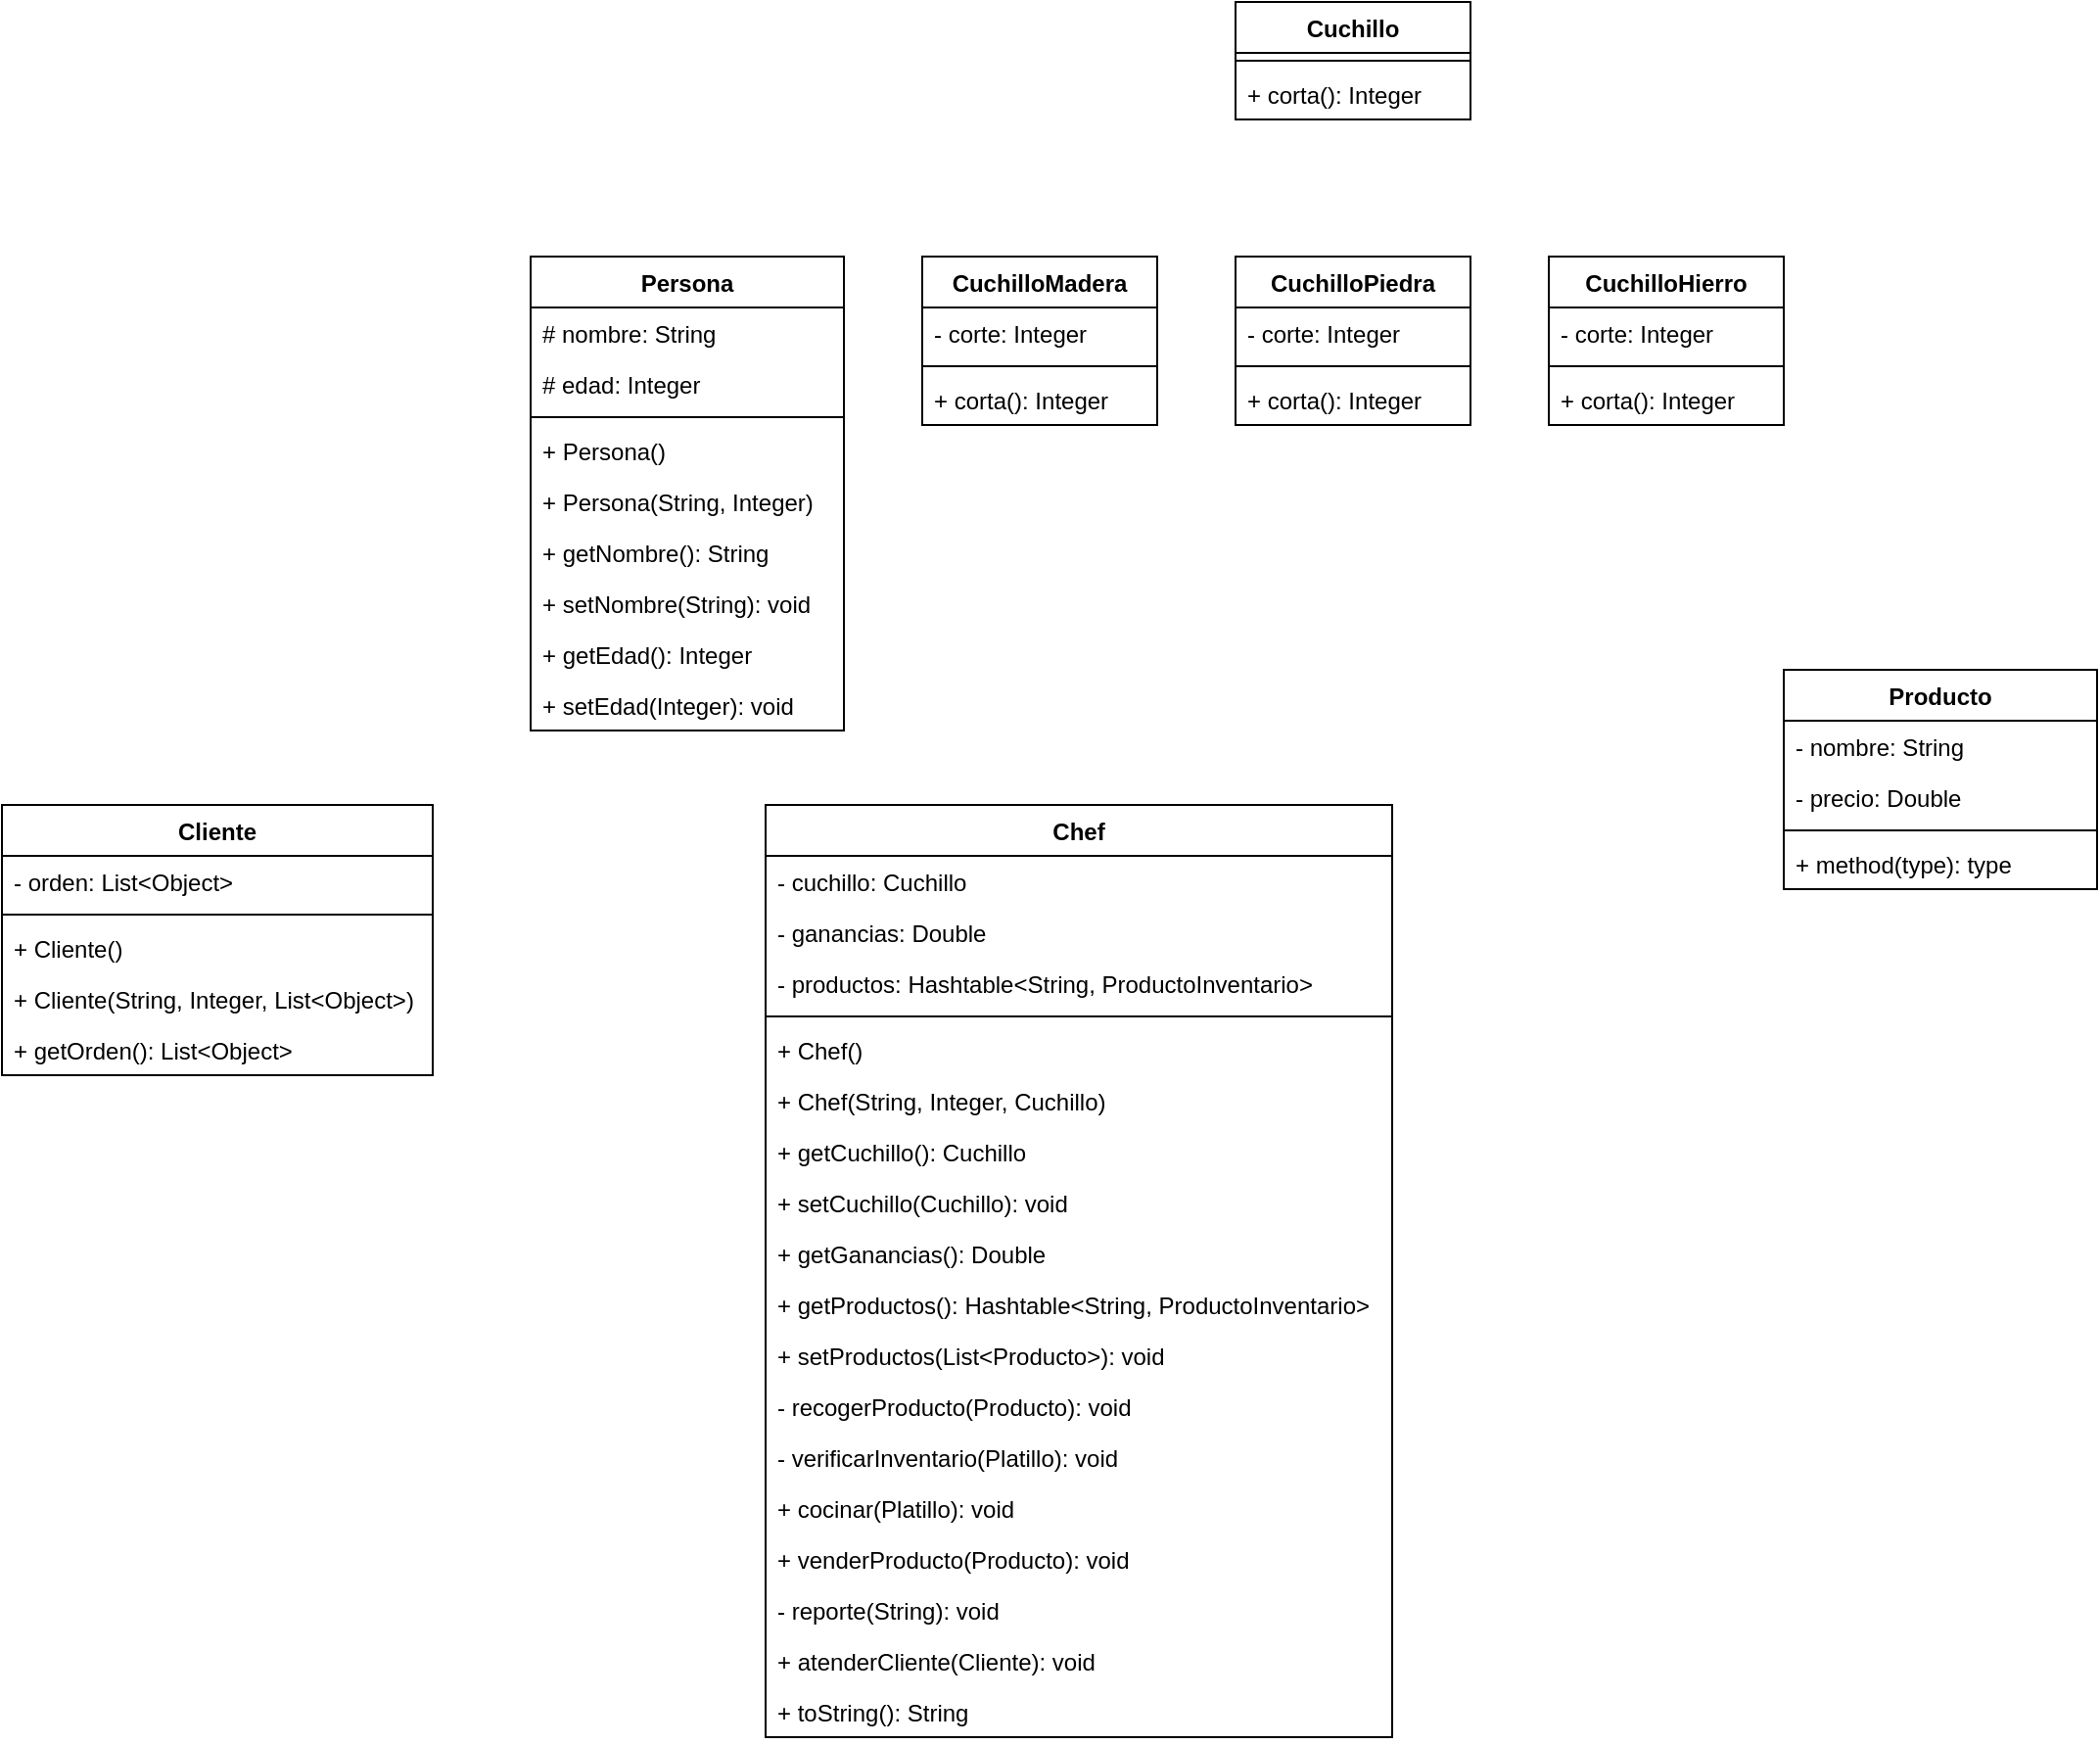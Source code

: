 <mxfile version="21.4.0" type="device">
  <diagram id="3ulpPXlg1GGDrWHCuO66" name="Página-1">
    <mxGraphModel dx="2049" dy="527" grid="1" gridSize="10" guides="1" tooltips="1" connect="1" arrows="1" fold="1" page="1" pageScale="1" pageWidth="1169" pageHeight="827" math="0" shadow="0">
      <root>
        <mxCell id="0" />
        <mxCell id="1" parent="0" />
        <mxCell id="u7yB_plpT5cjssbhAJzO-1" value="Persona" style="swimlane;fontStyle=1;align=center;verticalAlign=top;childLayout=stackLayout;horizontal=1;startSize=26;horizontalStack=0;resizeParent=1;resizeParentMax=0;resizeLast=0;collapsible=1;marginBottom=0;whiteSpace=wrap;html=1;" vertex="1" parent="1">
          <mxGeometry x="200" y="160" width="160" height="242" as="geometry" />
        </mxCell>
        <mxCell id="u7yB_plpT5cjssbhAJzO-2" value="# nombre: String" style="text;strokeColor=none;fillColor=none;align=left;verticalAlign=top;spacingLeft=4;spacingRight=4;overflow=hidden;rotatable=0;points=[[0,0.5],[1,0.5]];portConstraint=eastwest;whiteSpace=wrap;html=1;" vertex="1" parent="u7yB_plpT5cjssbhAJzO-1">
          <mxGeometry y="26" width="160" height="26" as="geometry" />
        </mxCell>
        <mxCell id="u7yB_plpT5cjssbhAJzO-8" value="# edad: Integer" style="text;strokeColor=none;fillColor=none;align=left;verticalAlign=top;spacingLeft=4;spacingRight=4;overflow=hidden;rotatable=0;points=[[0,0.5],[1,0.5]];portConstraint=eastwest;whiteSpace=wrap;html=1;" vertex="1" parent="u7yB_plpT5cjssbhAJzO-1">
          <mxGeometry y="52" width="160" height="26" as="geometry" />
        </mxCell>
        <mxCell id="u7yB_plpT5cjssbhAJzO-3" value="" style="line;strokeWidth=1;fillColor=none;align=left;verticalAlign=middle;spacingTop=-1;spacingLeft=3;spacingRight=3;rotatable=0;labelPosition=right;points=[];portConstraint=eastwest;strokeColor=inherit;" vertex="1" parent="u7yB_plpT5cjssbhAJzO-1">
          <mxGeometry y="78" width="160" height="8" as="geometry" />
        </mxCell>
        <mxCell id="u7yB_plpT5cjssbhAJzO-4" value="+ Persona()" style="text;strokeColor=none;fillColor=none;align=left;verticalAlign=top;spacingLeft=4;spacingRight=4;overflow=hidden;rotatable=0;points=[[0,0.5],[1,0.5]];portConstraint=eastwest;whiteSpace=wrap;html=1;" vertex="1" parent="u7yB_plpT5cjssbhAJzO-1">
          <mxGeometry y="86" width="160" height="26" as="geometry" />
        </mxCell>
        <mxCell id="u7yB_plpT5cjssbhAJzO-5" value="+ Persona(String, Integer)" style="text;strokeColor=none;fillColor=none;align=left;verticalAlign=top;spacingLeft=4;spacingRight=4;overflow=hidden;rotatable=0;points=[[0,0.5],[1,0.5]];portConstraint=eastwest;whiteSpace=wrap;html=1;" vertex="1" parent="u7yB_plpT5cjssbhAJzO-1">
          <mxGeometry y="112" width="160" height="26" as="geometry" />
        </mxCell>
        <mxCell id="u7yB_plpT5cjssbhAJzO-6" value="+ getNombre(): String" style="text;strokeColor=none;fillColor=none;align=left;verticalAlign=top;spacingLeft=4;spacingRight=4;overflow=hidden;rotatable=0;points=[[0,0.5],[1,0.5]];portConstraint=eastwest;whiteSpace=wrap;html=1;" vertex="1" parent="u7yB_plpT5cjssbhAJzO-1">
          <mxGeometry y="138" width="160" height="26" as="geometry" />
        </mxCell>
        <mxCell id="u7yB_plpT5cjssbhAJzO-7" value="+ setNombre(String): void" style="text;strokeColor=none;fillColor=none;align=left;verticalAlign=top;spacingLeft=4;spacingRight=4;overflow=hidden;rotatable=0;points=[[0,0.5],[1,0.5]];portConstraint=eastwest;whiteSpace=wrap;html=1;" vertex="1" parent="u7yB_plpT5cjssbhAJzO-1">
          <mxGeometry y="164" width="160" height="26" as="geometry" />
        </mxCell>
        <mxCell id="u7yB_plpT5cjssbhAJzO-10" value="+ getEdad(): Integer" style="text;strokeColor=none;fillColor=none;align=left;verticalAlign=top;spacingLeft=4;spacingRight=4;overflow=hidden;rotatable=0;points=[[0,0.5],[1,0.5]];portConstraint=eastwest;whiteSpace=wrap;html=1;" vertex="1" parent="u7yB_plpT5cjssbhAJzO-1">
          <mxGeometry y="190" width="160" height="26" as="geometry" />
        </mxCell>
        <mxCell id="u7yB_plpT5cjssbhAJzO-11" value="+ setEdad(Integer): void" style="text;strokeColor=none;fillColor=none;align=left;verticalAlign=top;spacingLeft=4;spacingRight=4;overflow=hidden;rotatable=0;points=[[0,0.5],[1,0.5]];portConstraint=eastwest;whiteSpace=wrap;html=1;" vertex="1" parent="u7yB_plpT5cjssbhAJzO-1">
          <mxGeometry y="216" width="160" height="26" as="geometry" />
        </mxCell>
        <mxCell id="u7yB_plpT5cjssbhAJzO-12" value="Cliente" style="swimlane;fontStyle=1;align=center;verticalAlign=top;childLayout=stackLayout;horizontal=1;startSize=26;horizontalStack=0;resizeParent=1;resizeParentMax=0;resizeLast=0;collapsible=1;marginBottom=0;whiteSpace=wrap;html=1;" vertex="1" parent="1">
          <mxGeometry x="-70" y="440" width="220" height="138" as="geometry" />
        </mxCell>
        <mxCell id="u7yB_plpT5cjssbhAJzO-13" value="- orden: List&amp;lt;Object&amp;gt;" style="text;strokeColor=none;fillColor=none;align=left;verticalAlign=top;spacingLeft=4;spacingRight=4;overflow=hidden;rotatable=0;points=[[0,0.5],[1,0.5]];portConstraint=eastwest;whiteSpace=wrap;html=1;" vertex="1" parent="u7yB_plpT5cjssbhAJzO-12">
          <mxGeometry y="26" width="220" height="26" as="geometry" />
        </mxCell>
        <mxCell id="u7yB_plpT5cjssbhAJzO-15" value="" style="line;strokeWidth=1;fillColor=none;align=left;verticalAlign=middle;spacingTop=-1;spacingLeft=3;spacingRight=3;rotatable=0;labelPosition=right;points=[];portConstraint=eastwest;strokeColor=inherit;" vertex="1" parent="u7yB_plpT5cjssbhAJzO-12">
          <mxGeometry y="52" width="220" height="8" as="geometry" />
        </mxCell>
        <mxCell id="u7yB_plpT5cjssbhAJzO-16" value="+ Cliente()" style="text;strokeColor=none;fillColor=none;align=left;verticalAlign=top;spacingLeft=4;spacingRight=4;overflow=hidden;rotatable=0;points=[[0,0.5],[1,0.5]];portConstraint=eastwest;whiteSpace=wrap;html=1;" vertex="1" parent="u7yB_plpT5cjssbhAJzO-12">
          <mxGeometry y="60" width="220" height="26" as="geometry" />
        </mxCell>
        <mxCell id="u7yB_plpT5cjssbhAJzO-17" value="+ Cliente(String, Integer, List&amp;lt;Object&amp;gt;)" style="text;strokeColor=none;fillColor=none;align=left;verticalAlign=top;spacingLeft=4;spacingRight=4;overflow=hidden;rotatable=0;points=[[0,0.5],[1,0.5]];portConstraint=eastwest;whiteSpace=wrap;html=1;" vertex="1" parent="u7yB_plpT5cjssbhAJzO-12">
          <mxGeometry y="86" width="220" height="26" as="geometry" />
        </mxCell>
        <mxCell id="u7yB_plpT5cjssbhAJzO-18" value="+ getOrden(): List&amp;lt;Object&amp;gt;" style="text;strokeColor=none;fillColor=none;align=left;verticalAlign=top;spacingLeft=4;spacingRight=4;overflow=hidden;rotatable=0;points=[[0,0.5],[1,0.5]];portConstraint=eastwest;whiteSpace=wrap;html=1;" vertex="1" parent="u7yB_plpT5cjssbhAJzO-12">
          <mxGeometry y="112" width="220" height="26" as="geometry" />
        </mxCell>
        <mxCell id="u7yB_plpT5cjssbhAJzO-22" value="Chef" style="swimlane;fontStyle=1;align=center;verticalAlign=top;childLayout=stackLayout;horizontal=1;startSize=26;horizontalStack=0;resizeParent=1;resizeParentMax=0;resizeLast=0;collapsible=1;marginBottom=0;whiteSpace=wrap;html=1;" vertex="1" parent="1">
          <mxGeometry x="320" y="440" width="320" height="476" as="geometry" />
        </mxCell>
        <mxCell id="u7yB_plpT5cjssbhAJzO-23" value="- cuchillo: Cuchillo" style="text;strokeColor=none;fillColor=none;align=left;verticalAlign=top;spacingLeft=4;spacingRight=4;overflow=hidden;rotatable=0;points=[[0,0.5],[1,0.5]];portConstraint=eastwest;whiteSpace=wrap;html=1;" vertex="1" parent="u7yB_plpT5cjssbhAJzO-22">
          <mxGeometry y="26" width="320" height="26" as="geometry" />
        </mxCell>
        <mxCell id="u7yB_plpT5cjssbhAJzO-24" value="- ganancias: Double" style="text;strokeColor=none;fillColor=none;align=left;verticalAlign=top;spacingLeft=4;spacingRight=4;overflow=hidden;rotatable=0;points=[[0,0.5],[1,0.5]];portConstraint=eastwest;whiteSpace=wrap;html=1;" vertex="1" parent="u7yB_plpT5cjssbhAJzO-22">
          <mxGeometry y="52" width="320" height="26" as="geometry" />
        </mxCell>
        <mxCell id="u7yB_plpT5cjssbhAJzO-32" value="- productos: Hashtable&amp;lt;String, ProductoInventario&amp;gt;" style="text;strokeColor=none;fillColor=none;align=left;verticalAlign=top;spacingLeft=4;spacingRight=4;overflow=hidden;rotatable=0;points=[[0,0.5],[1,0.5]];portConstraint=eastwest;whiteSpace=wrap;html=1;" vertex="1" parent="u7yB_plpT5cjssbhAJzO-22">
          <mxGeometry y="78" width="320" height="26" as="geometry" />
        </mxCell>
        <mxCell id="u7yB_plpT5cjssbhAJzO-25" value="" style="line;strokeWidth=1;fillColor=none;align=left;verticalAlign=middle;spacingTop=-1;spacingLeft=3;spacingRight=3;rotatable=0;labelPosition=right;points=[];portConstraint=eastwest;strokeColor=inherit;" vertex="1" parent="u7yB_plpT5cjssbhAJzO-22">
          <mxGeometry y="104" width="320" height="8" as="geometry" />
        </mxCell>
        <mxCell id="u7yB_plpT5cjssbhAJzO-26" value="+ Chef()" style="text;strokeColor=none;fillColor=none;align=left;verticalAlign=top;spacingLeft=4;spacingRight=4;overflow=hidden;rotatable=0;points=[[0,0.5],[1,0.5]];portConstraint=eastwest;whiteSpace=wrap;html=1;" vertex="1" parent="u7yB_plpT5cjssbhAJzO-22">
          <mxGeometry y="112" width="320" height="26" as="geometry" />
        </mxCell>
        <mxCell id="u7yB_plpT5cjssbhAJzO-27" value="+ Chef(String, Integer, Cuchillo)" style="text;strokeColor=none;fillColor=none;align=left;verticalAlign=top;spacingLeft=4;spacingRight=4;overflow=hidden;rotatable=0;points=[[0,0.5],[1,0.5]];portConstraint=eastwest;whiteSpace=wrap;html=1;" vertex="1" parent="u7yB_plpT5cjssbhAJzO-22">
          <mxGeometry y="138" width="320" height="26" as="geometry" />
        </mxCell>
        <mxCell id="u7yB_plpT5cjssbhAJzO-28" value="+ getCuchillo(): Cuchillo" style="text;strokeColor=none;fillColor=none;align=left;verticalAlign=top;spacingLeft=4;spacingRight=4;overflow=hidden;rotatable=0;points=[[0,0.5],[1,0.5]];portConstraint=eastwest;whiteSpace=wrap;html=1;" vertex="1" parent="u7yB_plpT5cjssbhAJzO-22">
          <mxGeometry y="164" width="320" height="26" as="geometry" />
        </mxCell>
        <mxCell id="u7yB_plpT5cjssbhAJzO-29" value="+ setCuchillo(Cuchillo): void" style="text;strokeColor=none;fillColor=none;align=left;verticalAlign=top;spacingLeft=4;spacingRight=4;overflow=hidden;rotatable=0;points=[[0,0.5],[1,0.5]];portConstraint=eastwest;whiteSpace=wrap;html=1;" vertex="1" parent="u7yB_plpT5cjssbhAJzO-22">
          <mxGeometry y="190" width="320" height="26" as="geometry" />
        </mxCell>
        <mxCell id="u7yB_plpT5cjssbhAJzO-30" value="+ getGanancias(): Double" style="text;strokeColor=none;fillColor=none;align=left;verticalAlign=top;spacingLeft=4;spacingRight=4;overflow=hidden;rotatable=0;points=[[0,0.5],[1,0.5]];portConstraint=eastwest;whiteSpace=wrap;html=1;" vertex="1" parent="u7yB_plpT5cjssbhAJzO-22">
          <mxGeometry y="216" width="320" height="26" as="geometry" />
        </mxCell>
        <mxCell id="u7yB_plpT5cjssbhAJzO-31" value="+ getProductos(): Hashtable&amp;lt;String, ProductoInventario&amp;gt;" style="text;strokeColor=none;fillColor=none;align=left;verticalAlign=top;spacingLeft=4;spacingRight=4;overflow=hidden;rotatable=0;points=[[0,0.5],[1,0.5]];portConstraint=eastwest;whiteSpace=wrap;html=1;" vertex="1" parent="u7yB_plpT5cjssbhAJzO-22">
          <mxGeometry y="242" width="320" height="26" as="geometry" />
        </mxCell>
        <mxCell id="u7yB_plpT5cjssbhAJzO-33" value="+ setProductos(List&amp;lt;Producto&amp;gt;): void" style="text;strokeColor=none;fillColor=none;align=left;verticalAlign=top;spacingLeft=4;spacingRight=4;overflow=hidden;rotatable=0;points=[[0,0.5],[1,0.5]];portConstraint=eastwest;whiteSpace=wrap;html=1;" vertex="1" parent="u7yB_plpT5cjssbhAJzO-22">
          <mxGeometry y="268" width="320" height="26" as="geometry" />
        </mxCell>
        <mxCell id="u7yB_plpT5cjssbhAJzO-34" value="- recogerProducto(Producto): void" style="text;strokeColor=none;fillColor=none;align=left;verticalAlign=top;spacingLeft=4;spacingRight=4;overflow=hidden;rotatable=0;points=[[0,0.5],[1,0.5]];portConstraint=eastwest;whiteSpace=wrap;html=1;" vertex="1" parent="u7yB_plpT5cjssbhAJzO-22">
          <mxGeometry y="294" width="320" height="26" as="geometry" />
        </mxCell>
        <mxCell id="u7yB_plpT5cjssbhAJzO-35" value="- verificarInventario(Platillo): void" style="text;strokeColor=none;fillColor=none;align=left;verticalAlign=top;spacingLeft=4;spacingRight=4;overflow=hidden;rotatable=0;points=[[0,0.5],[1,0.5]];portConstraint=eastwest;whiteSpace=wrap;html=1;" vertex="1" parent="u7yB_plpT5cjssbhAJzO-22">
          <mxGeometry y="320" width="320" height="26" as="geometry" />
        </mxCell>
        <mxCell id="u7yB_plpT5cjssbhAJzO-37" value="+ cocinar(Platillo): void" style="text;strokeColor=none;fillColor=none;align=left;verticalAlign=top;spacingLeft=4;spacingRight=4;overflow=hidden;rotatable=0;points=[[0,0.5],[1,0.5]];portConstraint=eastwest;whiteSpace=wrap;html=1;" vertex="1" parent="u7yB_plpT5cjssbhAJzO-22">
          <mxGeometry y="346" width="320" height="26" as="geometry" />
        </mxCell>
        <mxCell id="u7yB_plpT5cjssbhAJzO-53" value="+ venderProducto(Producto): void" style="text;strokeColor=none;fillColor=none;align=left;verticalAlign=top;spacingLeft=4;spacingRight=4;overflow=hidden;rotatable=0;points=[[0,0.5],[1,0.5]];portConstraint=eastwest;whiteSpace=wrap;html=1;" vertex="1" parent="u7yB_plpT5cjssbhAJzO-22">
          <mxGeometry y="372" width="320" height="26" as="geometry" />
        </mxCell>
        <mxCell id="u7yB_plpT5cjssbhAJzO-54" value="- reporte(String): void" style="text;strokeColor=none;fillColor=none;align=left;verticalAlign=top;spacingLeft=4;spacingRight=4;overflow=hidden;rotatable=0;points=[[0,0.5],[1,0.5]];portConstraint=eastwest;whiteSpace=wrap;html=1;" vertex="1" parent="u7yB_plpT5cjssbhAJzO-22">
          <mxGeometry y="398" width="320" height="26" as="geometry" />
        </mxCell>
        <mxCell id="u7yB_plpT5cjssbhAJzO-55" value="+ atenderCliente(Cliente): void" style="text;strokeColor=none;fillColor=none;align=left;verticalAlign=top;spacingLeft=4;spacingRight=4;overflow=hidden;rotatable=0;points=[[0,0.5],[1,0.5]];portConstraint=eastwest;whiteSpace=wrap;html=1;" vertex="1" parent="u7yB_plpT5cjssbhAJzO-22">
          <mxGeometry y="424" width="320" height="26" as="geometry" />
        </mxCell>
        <mxCell id="u7yB_plpT5cjssbhAJzO-56" value="+ toString(): String" style="text;strokeColor=none;fillColor=none;align=left;verticalAlign=top;spacingLeft=4;spacingRight=4;overflow=hidden;rotatable=0;points=[[0,0.5],[1,0.5]];portConstraint=eastwest;whiteSpace=wrap;html=1;" vertex="1" parent="u7yB_plpT5cjssbhAJzO-22">
          <mxGeometry y="450" width="320" height="26" as="geometry" />
        </mxCell>
        <mxCell id="u7yB_plpT5cjssbhAJzO-57" value="Cuchillo" style="swimlane;fontStyle=1;align=center;verticalAlign=top;childLayout=stackLayout;horizontal=1;startSize=26;horizontalStack=0;resizeParent=1;resizeParentMax=0;resizeLast=0;collapsible=1;marginBottom=0;whiteSpace=wrap;html=1;" vertex="1" parent="1">
          <mxGeometry x="560" y="30" width="120" height="60" as="geometry" />
        </mxCell>
        <mxCell id="u7yB_plpT5cjssbhAJzO-60" value="" style="line;strokeWidth=1;fillColor=none;align=left;verticalAlign=middle;spacingTop=-1;spacingLeft=3;spacingRight=3;rotatable=0;labelPosition=right;points=[];portConstraint=eastwest;strokeColor=inherit;" vertex="1" parent="u7yB_plpT5cjssbhAJzO-57">
          <mxGeometry y="26" width="120" height="8" as="geometry" />
        </mxCell>
        <mxCell id="u7yB_plpT5cjssbhAJzO-61" value="+ corta(): Integer" style="text;strokeColor=none;fillColor=none;align=left;verticalAlign=top;spacingLeft=4;spacingRight=4;overflow=hidden;rotatable=0;points=[[0,0.5],[1,0.5]];portConstraint=eastwest;whiteSpace=wrap;html=1;" vertex="1" parent="u7yB_plpT5cjssbhAJzO-57">
          <mxGeometry y="34" width="120" height="26" as="geometry" />
        </mxCell>
        <mxCell id="u7yB_plpT5cjssbhAJzO-67" value="CuchilloMadera" style="swimlane;fontStyle=1;align=center;verticalAlign=top;childLayout=stackLayout;horizontal=1;startSize=26;horizontalStack=0;resizeParent=1;resizeParentMax=0;resizeLast=0;collapsible=1;marginBottom=0;whiteSpace=wrap;html=1;" vertex="1" parent="1">
          <mxGeometry x="400" y="160" width="120" height="86" as="geometry" />
        </mxCell>
        <mxCell id="u7yB_plpT5cjssbhAJzO-70" value="- corte: Integer" style="text;strokeColor=none;fillColor=none;align=left;verticalAlign=top;spacingLeft=4;spacingRight=4;overflow=hidden;rotatable=0;points=[[0,0.5],[1,0.5]];portConstraint=eastwest;whiteSpace=wrap;html=1;" vertex="1" parent="u7yB_plpT5cjssbhAJzO-67">
          <mxGeometry y="26" width="120" height="26" as="geometry" />
        </mxCell>
        <mxCell id="u7yB_plpT5cjssbhAJzO-68" value="" style="line;strokeWidth=1;fillColor=none;align=left;verticalAlign=middle;spacingTop=-1;spacingLeft=3;spacingRight=3;rotatable=0;labelPosition=right;points=[];portConstraint=eastwest;strokeColor=inherit;" vertex="1" parent="u7yB_plpT5cjssbhAJzO-67">
          <mxGeometry y="52" width="120" height="8" as="geometry" />
        </mxCell>
        <mxCell id="u7yB_plpT5cjssbhAJzO-69" value="+ corta(): Integer" style="text;strokeColor=none;fillColor=none;align=left;verticalAlign=top;spacingLeft=4;spacingRight=4;overflow=hidden;rotatable=0;points=[[0,0.5],[1,0.5]];portConstraint=eastwest;whiteSpace=wrap;html=1;" vertex="1" parent="u7yB_plpT5cjssbhAJzO-67">
          <mxGeometry y="60" width="120" height="26" as="geometry" />
        </mxCell>
        <mxCell id="u7yB_plpT5cjssbhAJzO-71" value="CuchilloPiedra" style="swimlane;fontStyle=1;align=center;verticalAlign=top;childLayout=stackLayout;horizontal=1;startSize=26;horizontalStack=0;resizeParent=1;resizeParentMax=0;resizeLast=0;collapsible=1;marginBottom=0;whiteSpace=wrap;html=1;" vertex="1" parent="1">
          <mxGeometry x="560" y="160" width="120" height="86" as="geometry" />
        </mxCell>
        <mxCell id="u7yB_plpT5cjssbhAJzO-72" value="- corte: Integer" style="text;strokeColor=none;fillColor=none;align=left;verticalAlign=top;spacingLeft=4;spacingRight=4;overflow=hidden;rotatable=0;points=[[0,0.5],[1,0.5]];portConstraint=eastwest;whiteSpace=wrap;html=1;" vertex="1" parent="u7yB_plpT5cjssbhAJzO-71">
          <mxGeometry y="26" width="120" height="26" as="geometry" />
        </mxCell>
        <mxCell id="u7yB_plpT5cjssbhAJzO-73" value="" style="line;strokeWidth=1;fillColor=none;align=left;verticalAlign=middle;spacingTop=-1;spacingLeft=3;spacingRight=3;rotatable=0;labelPosition=right;points=[];portConstraint=eastwest;strokeColor=inherit;" vertex="1" parent="u7yB_plpT5cjssbhAJzO-71">
          <mxGeometry y="52" width="120" height="8" as="geometry" />
        </mxCell>
        <mxCell id="u7yB_plpT5cjssbhAJzO-74" value="+ corta(): Integer" style="text;strokeColor=none;fillColor=none;align=left;verticalAlign=top;spacingLeft=4;spacingRight=4;overflow=hidden;rotatable=0;points=[[0,0.5],[1,0.5]];portConstraint=eastwest;whiteSpace=wrap;html=1;" vertex="1" parent="u7yB_plpT5cjssbhAJzO-71">
          <mxGeometry y="60" width="120" height="26" as="geometry" />
        </mxCell>
        <mxCell id="u7yB_plpT5cjssbhAJzO-75" value="CuchilloHierro" style="swimlane;fontStyle=1;align=center;verticalAlign=top;childLayout=stackLayout;horizontal=1;startSize=26;horizontalStack=0;resizeParent=1;resizeParentMax=0;resizeLast=0;collapsible=1;marginBottom=0;whiteSpace=wrap;html=1;" vertex="1" parent="1">
          <mxGeometry x="720" y="160" width="120" height="86" as="geometry" />
        </mxCell>
        <mxCell id="u7yB_plpT5cjssbhAJzO-76" value="- corte: Integer" style="text;strokeColor=none;fillColor=none;align=left;verticalAlign=top;spacingLeft=4;spacingRight=4;overflow=hidden;rotatable=0;points=[[0,0.5],[1,0.5]];portConstraint=eastwest;whiteSpace=wrap;html=1;" vertex="1" parent="u7yB_plpT5cjssbhAJzO-75">
          <mxGeometry y="26" width="120" height="26" as="geometry" />
        </mxCell>
        <mxCell id="u7yB_plpT5cjssbhAJzO-77" value="" style="line;strokeWidth=1;fillColor=none;align=left;verticalAlign=middle;spacingTop=-1;spacingLeft=3;spacingRight=3;rotatable=0;labelPosition=right;points=[];portConstraint=eastwest;strokeColor=inherit;" vertex="1" parent="u7yB_plpT5cjssbhAJzO-75">
          <mxGeometry y="52" width="120" height="8" as="geometry" />
        </mxCell>
        <mxCell id="u7yB_plpT5cjssbhAJzO-78" value="+ corta(): Integer" style="text;strokeColor=none;fillColor=none;align=left;verticalAlign=top;spacingLeft=4;spacingRight=4;overflow=hidden;rotatable=0;points=[[0,0.5],[1,0.5]];portConstraint=eastwest;whiteSpace=wrap;html=1;" vertex="1" parent="u7yB_plpT5cjssbhAJzO-75">
          <mxGeometry y="60" width="120" height="26" as="geometry" />
        </mxCell>
        <mxCell id="u7yB_plpT5cjssbhAJzO-79" value="Producto" style="swimlane;fontStyle=1;align=center;verticalAlign=top;childLayout=stackLayout;horizontal=1;startSize=26;horizontalStack=0;resizeParent=1;resizeParentMax=0;resizeLast=0;collapsible=1;marginBottom=0;whiteSpace=wrap;html=1;" vertex="1" parent="1">
          <mxGeometry x="840" y="371" width="160" height="112" as="geometry" />
        </mxCell>
        <mxCell id="u7yB_plpT5cjssbhAJzO-80" value="- nombre: String" style="text;strokeColor=none;fillColor=none;align=left;verticalAlign=top;spacingLeft=4;spacingRight=4;overflow=hidden;rotatable=0;points=[[0,0.5],[1,0.5]];portConstraint=eastwest;whiteSpace=wrap;html=1;" vertex="1" parent="u7yB_plpT5cjssbhAJzO-79">
          <mxGeometry y="26" width="160" height="26" as="geometry" />
        </mxCell>
        <mxCell id="u7yB_plpT5cjssbhAJzO-87" value="- precio: Double" style="text;strokeColor=none;fillColor=none;align=left;verticalAlign=top;spacingLeft=4;spacingRight=4;overflow=hidden;rotatable=0;points=[[0,0.5],[1,0.5]];portConstraint=eastwest;whiteSpace=wrap;html=1;" vertex="1" parent="u7yB_plpT5cjssbhAJzO-79">
          <mxGeometry y="52" width="160" height="26" as="geometry" />
        </mxCell>
        <mxCell id="u7yB_plpT5cjssbhAJzO-81" value="" style="line;strokeWidth=1;fillColor=none;align=left;verticalAlign=middle;spacingTop=-1;spacingLeft=3;spacingRight=3;rotatable=0;labelPosition=right;points=[];portConstraint=eastwest;strokeColor=inherit;" vertex="1" parent="u7yB_plpT5cjssbhAJzO-79">
          <mxGeometry y="78" width="160" height="8" as="geometry" />
        </mxCell>
        <mxCell id="u7yB_plpT5cjssbhAJzO-82" value="+ method(type): type" style="text;strokeColor=none;fillColor=none;align=left;verticalAlign=top;spacingLeft=4;spacingRight=4;overflow=hidden;rotatable=0;points=[[0,0.5],[1,0.5]];portConstraint=eastwest;whiteSpace=wrap;html=1;" vertex="1" parent="u7yB_plpT5cjssbhAJzO-79">
          <mxGeometry y="86" width="160" height="26" as="geometry" />
        </mxCell>
      </root>
    </mxGraphModel>
  </diagram>
</mxfile>

